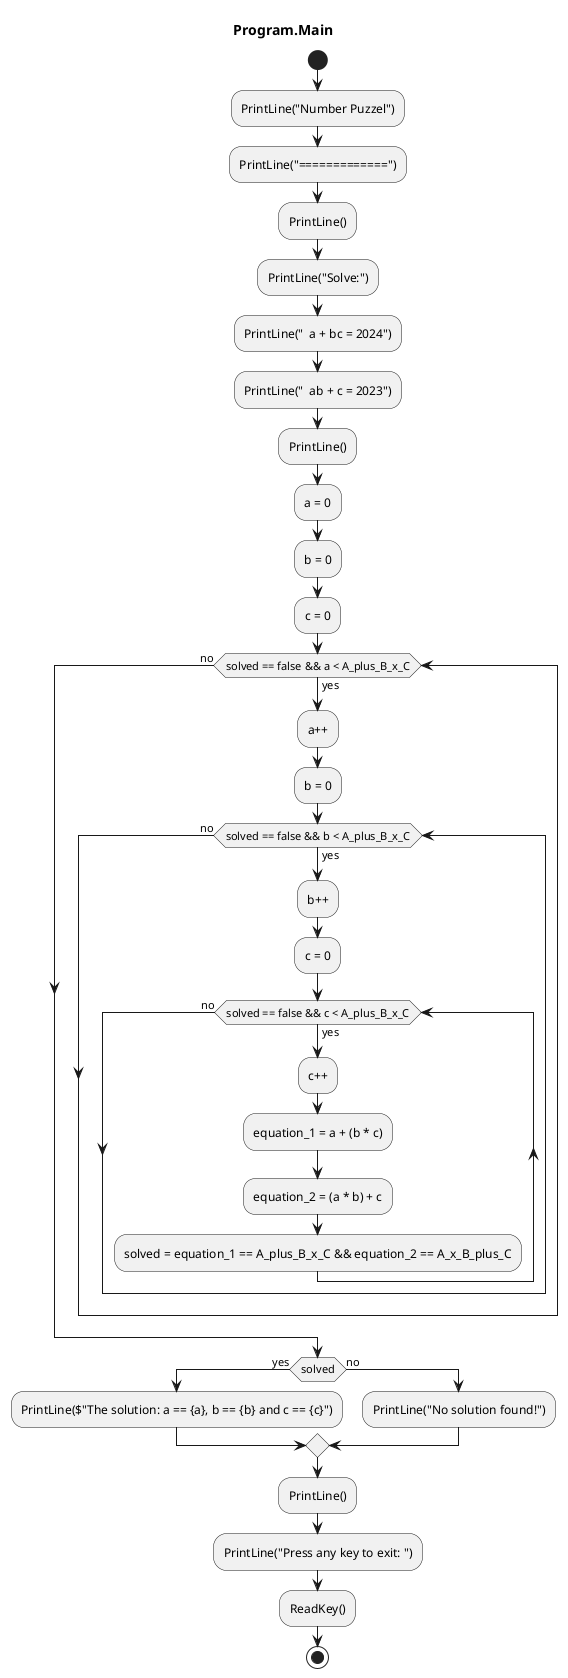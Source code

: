 @startuml Program.Main
title Program.Main
start
:PrintLine("Number Puzzel");
:PrintLine("=============");
:PrintLine();
:PrintLine("Solve:");
:PrintLine("  a + bc = 2024");
:PrintLine("  ab + c = 2023");
:PrintLine();
:a = 0;
:b = 0;
:c = 0;
while (solved == false && a < A_plus_B_x_C) is (yes)
    :a++;
    :b = 0;
    while (solved == false && b < A_plus_B_x_C) is (yes)
        :b++;
        :c = 0;
        while (solved == false && c < A_plus_B_x_C) is (yes)
            :c++;
            :equation_1 = a + (b * c);
            :equation_2 = (a * b) + c;
            :solved = equation_1 == A_plus_B_x_C && equation_2 == A_x_B_plus_C;
        endwhile (no)
    endwhile (no)
endwhile (no)
if (solved) then (yes)
    :PrintLine($"The solution: a == {a}, b == {b} and c == {c}");
  else (no)
      :PrintLine("No solution found!");
endif
:PrintLine();
:PrintLine("Press any key to exit: ");
:ReadKey();
stop
@enduml
